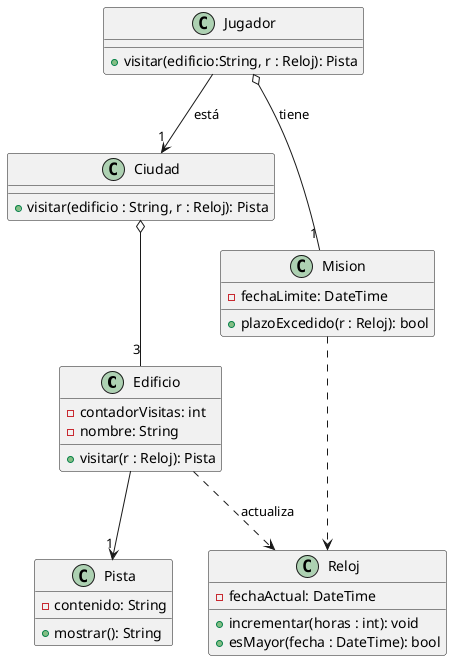 @startuml
class Edificio {
- contadorVisitas: int
- nombre: String
+ visitar(r : Reloj): Pista
}

class Ciudad {
    + visitar(edificio : String, r : Reloj): Pista
}

class Jugador {
    + visitar(edificio:String, r : Reloj): Pista
}


class Mision{
    - fechaLimite: DateTime
    + plazoExcedido(r : Reloj): bool
}

class Reloj{
    - fechaActual: DateTime
    + incrementar(horas : int): void
    + esMayor(fecha : DateTime): bool
}

class Pista {
    - contenido: String
    + mostrar(): String
}
Jugador -->"1" Ciudad: está
Jugador o--"1" Mision: tiene
Ciudad o-- "3" Edificio
Edificio ..> Reloj: actualiza
Edificio --> "1" Pista
Mision ..> Reloj

@enduml

